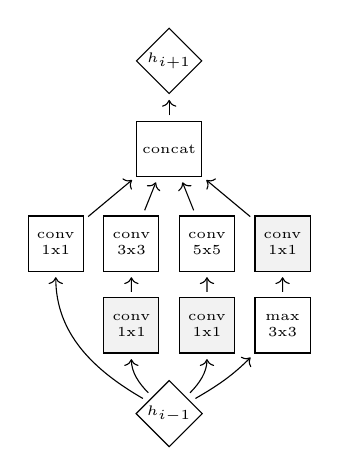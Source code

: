 \begin{tikzpicture}[scale=0.8,
box/.style={
	draw,
	minimum width=0.7cm,
	minimum height=0.7cm,
	font=\tiny,
	inner sep = 0pt,
	align=center
}, pil/.style={
	->,
	shorten <=2pt,
	shorten >=2pt
}]

\node[draw, diamond, font=\tiny, inner sep=0.5pt, align=center] (out) at (0,4.2) {$h_{i+1}$};

\node[box, inner sep=2pt] (concat) at (0,2.8) {concat};

\node[box] (bll) at (-1.8,1.3) {conv \\ 1x1};

\node[box] (tl) at (-.6,1.3) {conv \\ 3x3};
\node[box] (tr) at (.6,1.3) {conv \\ 5x5};
\node[box,fill=black!5] (trr) at (1.8,1.3) {conv \\ 1x1};

\node[box,fill=black!5] (bl) at (-.6,0) {conv \\ 1x1};
\node[box,fill=black!5] (br) at (.6,0) {conv \\ 1x1};
\node[box] (brr) at (1.8,0) {max \\ 3x3};

\node[draw, diamond, font=\tiny, inner sep=0.5pt, align=center] (input) at (0,-1.4) {$h_{i-1}$};

\draw[pil] (concat) edge (out);

\draw[pil,out=150,in=270] (input) edge (bll);
\draw[pil,out=135,in=270] (input) edge (bl);
\draw[pil,out=45,in=270] (input) edge (br);
\draw[pil,out=30,in=225] (input) edge (brr);

\draw[pil] (bl) edge (tl);
\draw[pil] (br) edge (tr);
\draw[pil] (brr) edge (trr);

\draw[pil] (bll) edge (concat);
\draw[pil] (tl) edge (concat);
\draw[pil] (tr) edge (concat);
\draw[pil] (trr) edge (concat);
\end{tikzpicture}